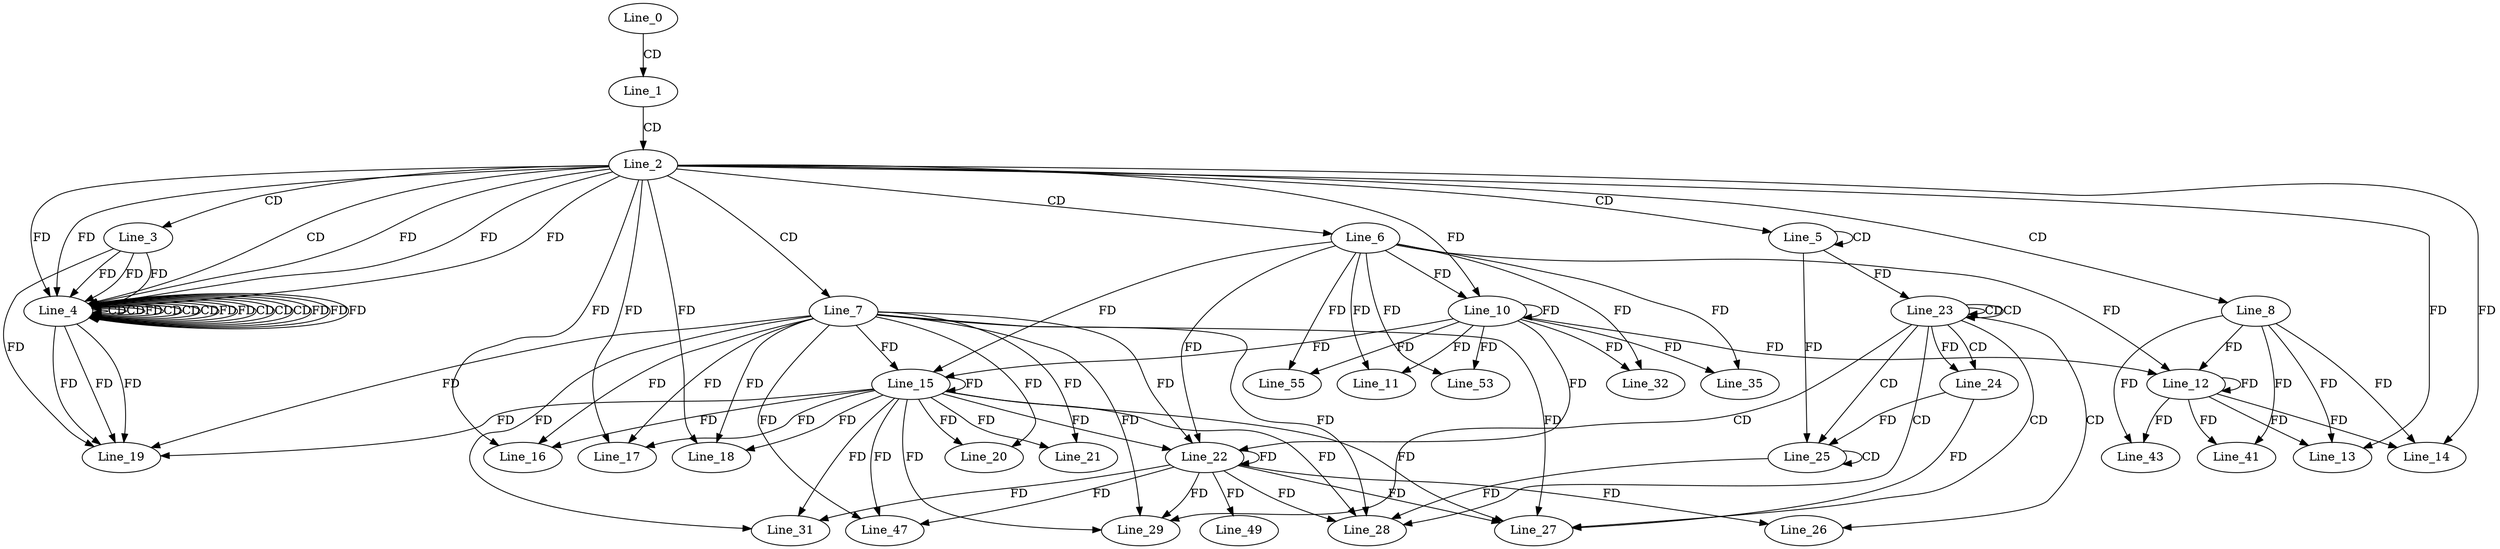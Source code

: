 digraph G {
  Line_0;
  Line_1;
  Line_2;
  Line_3;
  Line_4;
  Line_4;
  Line_4;
  Line_4;
  Line_4;
  Line_4;
  Line_4;
  Line_4;
  Line_4;
  Line_5;
  Line_5;
  Line_6;
  Line_7;
  Line_8;
  Line_10;
  Line_10;
  Line_11;
  Line_12;
  Line_12;
  Line_13;
  Line_13;
  Line_14;
  Line_14;
  Line_15;
  Line_15;
  Line_16;
  Line_16;
  Line_17;
  Line_17;
  Line_18;
  Line_18;
  Line_19;
  Line_20;
  Line_21;
  Line_22;
  Line_22;
  Line_23;
  Line_23;
  Line_23;
  Line_23;
  Line_24;
  Line_24;
  Line_25;
  Line_25;
  Line_26;
  Line_26;
  Line_27;
  Line_28;
  Line_29;
  Line_31;
  Line_32;
  Line_35;
  Line_41;
  Line_43;
  Line_47;
  Line_49;
  Line_53;
  Line_55;
  Line_0 -> Line_1 [ label="CD" ];
  Line_1 -> Line_2 [ label="CD" ];
  Line_2 -> Line_3 [ label="CD" ];
  Line_2 -> Line_4 [ label="CD" ];
  Line_4 -> Line_4 [ label="CD" ];
  Line_2 -> Line_4 [ label="FD" ];
  Line_4 -> Line_4 [ label="CD" ];
  Line_3 -> Line_4 [ label="FD" ];
  Line_4 -> Line_4 [ label="FD" ];
  Line_4 -> Line_4 [ label="CD" ];
  Line_2 -> Line_4 [ label="FD" ];
  Line_4 -> Line_4 [ label="CD" ];
  Line_2 -> Line_4 [ label="FD" ];
  Line_4 -> Line_4 [ label="CD" ];
  Line_3 -> Line_4 [ label="FD" ];
  Line_4 -> Line_4 [ label="FD" ];
  Line_4 -> Line_4 [ label="FD" ];
  Line_4 -> Line_4 [ label="CD" ];
  Line_2 -> Line_4 [ label="FD" ];
  Line_4 -> Line_4 [ label="CD" ];
  Line_2 -> Line_4 [ label="FD" ];
  Line_4 -> Line_4 [ label="CD" ];
  Line_3 -> Line_4 [ label="FD" ];
  Line_4 -> Line_4 [ label="FD" ];
  Line_4 -> Line_4 [ label="FD" ];
  Line_4 -> Line_4 [ label="FD" ];
  Line_2 -> Line_5 [ label="CD" ];
  Line_5 -> Line_5 [ label="CD" ];
  Line_2 -> Line_6 [ label="CD" ];
  Line_2 -> Line_7 [ label="CD" ];
  Line_2 -> Line_8 [ label="CD" ];
  Line_6 -> Line_10 [ label="FD" ];
  Line_10 -> Line_10 [ label="FD" ];
  Line_2 -> Line_10 [ label="FD" ];
  Line_6 -> Line_11 [ label="FD" ];
  Line_10 -> Line_11 [ label="FD" ];
  Line_8 -> Line_12 [ label="FD" ];
  Line_12 -> Line_12 [ label="FD" ];
  Line_6 -> Line_12 [ label="FD" ];
  Line_10 -> Line_12 [ label="FD" ];
  Line_8 -> Line_13 [ label="FD" ];
  Line_12 -> Line_13 [ label="FD" ];
  Line_2 -> Line_13 [ label="FD" ];
  Line_8 -> Line_14 [ label="FD" ];
  Line_12 -> Line_14 [ label="FD" ];
  Line_2 -> Line_14 [ label="FD" ];
  Line_7 -> Line_15 [ label="FD" ];
  Line_15 -> Line_15 [ label="FD" ];
  Line_6 -> Line_15 [ label="FD" ];
  Line_10 -> Line_15 [ label="FD" ];
  Line_7 -> Line_16 [ label="FD" ];
  Line_15 -> Line_16 [ label="FD" ];
  Line_2 -> Line_16 [ label="FD" ];
  Line_7 -> Line_17 [ label="FD" ];
  Line_15 -> Line_17 [ label="FD" ];
  Line_2 -> Line_17 [ label="FD" ];
  Line_7 -> Line_18 [ label="FD" ];
  Line_15 -> Line_18 [ label="FD" ];
  Line_2 -> Line_18 [ label="FD" ];
  Line_7 -> Line_19 [ label="FD" ];
  Line_15 -> Line_19 [ label="FD" ];
  Line_3 -> Line_19 [ label="FD" ];
  Line_4 -> Line_19 [ label="FD" ];
  Line_4 -> Line_19 [ label="FD" ];
  Line_4 -> Line_19 [ label="FD" ];
  Line_7 -> Line_20 [ label="FD" ];
  Line_15 -> Line_20 [ label="FD" ];
  Line_7 -> Line_21 [ label="FD" ];
  Line_15 -> Line_21 [ label="FD" ];
  Line_7 -> Line_22 [ label="FD" ];
  Line_15 -> Line_22 [ label="FD" ];
  Line_22 -> Line_22 [ label="FD" ];
  Line_6 -> Line_22 [ label="FD" ];
  Line_10 -> Line_22 [ label="FD" ];
  Line_23 -> Line_23 [ label="CD" ];
  Line_23 -> Line_23 [ label="CD" ];
  Line_5 -> Line_23 [ label="FD" ];
  Line_23 -> Line_24 [ label="CD" ];
  Line_23 -> Line_24 [ label="FD" ];
  Line_23 -> Line_25 [ label="CD" ];
  Line_25 -> Line_25 [ label="CD" ];
  Line_5 -> Line_25 [ label="FD" ];
  Line_24 -> Line_25 [ label="FD" ];
  Line_23 -> Line_26 [ label="CD" ];
  Line_22 -> Line_26 [ label="FD" ];
  Line_23 -> Line_27 [ label="CD" ];
  Line_7 -> Line_27 [ label="FD" ];
  Line_15 -> Line_27 [ label="FD" ];
  Line_22 -> Line_27 [ label="FD" ];
  Line_24 -> Line_27 [ label="FD" ];
  Line_23 -> Line_28 [ label="CD" ];
  Line_7 -> Line_28 [ label="FD" ];
  Line_15 -> Line_28 [ label="FD" ];
  Line_22 -> Line_28 [ label="FD" ];
  Line_25 -> Line_28 [ label="FD" ];
  Line_23 -> Line_29 [ label="CD" ];
  Line_7 -> Line_29 [ label="FD" ];
  Line_15 -> Line_29 [ label="FD" ];
  Line_22 -> Line_29 [ label="FD" ];
  Line_7 -> Line_31 [ label="FD" ];
  Line_15 -> Line_31 [ label="FD" ];
  Line_22 -> Line_31 [ label="FD" ];
  Line_6 -> Line_32 [ label="FD" ];
  Line_10 -> Line_32 [ label="FD" ];
  Line_6 -> Line_35 [ label="FD" ];
  Line_10 -> Line_35 [ label="FD" ];
  Line_8 -> Line_41 [ label="FD" ];
  Line_12 -> Line_41 [ label="FD" ];
  Line_8 -> Line_43 [ label="FD" ];
  Line_12 -> Line_43 [ label="FD" ];
  Line_7 -> Line_47 [ label="FD" ];
  Line_15 -> Line_47 [ label="FD" ];
  Line_22 -> Line_47 [ label="FD" ];
  Line_22 -> Line_49 [ label="FD" ];
  Line_6 -> Line_53 [ label="FD" ];
  Line_10 -> Line_53 [ label="FD" ];
  Line_6 -> Line_55 [ label="FD" ];
  Line_10 -> Line_55 [ label="FD" ];
}

